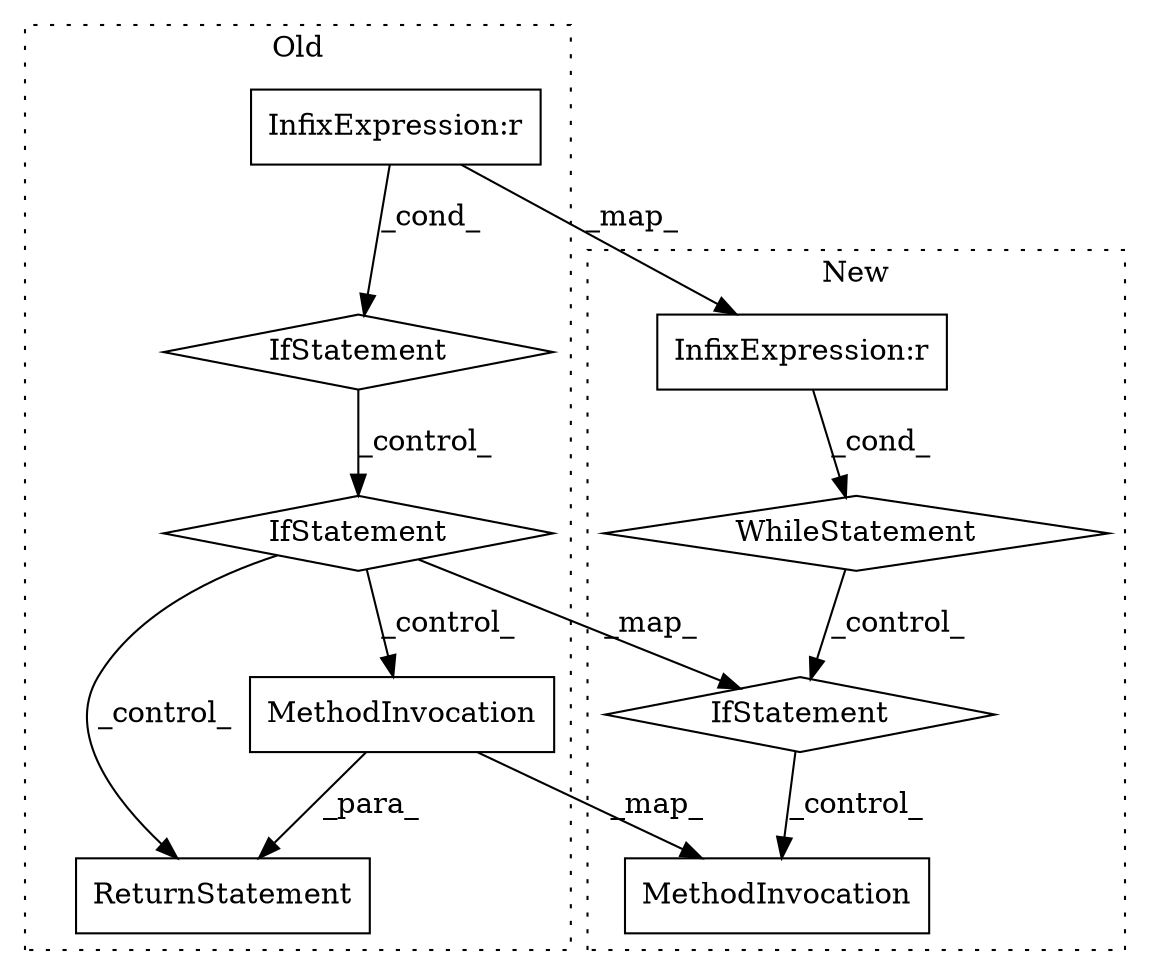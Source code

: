 digraph G {
subgraph cluster0 {
1 [label="IfStatement" a="25" s="1924,1940" l="4,2" shape="diamond"];
2 [label="IfStatement" a="25" s="1971,2002" l="4,2" shape="diamond"];
5 [label="MethodInvocation" a="32" s="2085,2102" l="12,1" shape="box"];
6 [label="ReturnStatement" a="41" s="2012" l="7" shape="box"];
8 [label="InfixExpression:r" a="27" s="1932" l="4" shape="box"];
label = "Old";
style="dotted";
}
subgraph cluster1 {
3 [label="IfStatement" a="25" s="3176,3207" l="4,2" shape="diamond"];
4 [label="MethodInvocation" a="32" s="3338,3355" l="12,1" shape="box"];
7 [label="WhileStatement" a="61" s="3147,3166" l="7,2" shape="diamond"];
9 [label="InfixExpression:r" a="27" s="3158" l="4" shape="box"];
label = "New";
style="dotted";
}
1 -> 2 [label="_control_"];
2 -> 6 [label="_control_"];
2 -> 5 [label="_control_"];
2 -> 3 [label="_map_"];
3 -> 4 [label="_control_"];
5 -> 4 [label="_map_"];
5 -> 6 [label="_para_"];
7 -> 3 [label="_control_"];
8 -> 9 [label="_map_"];
8 -> 1 [label="_cond_"];
9 -> 7 [label="_cond_"];
}